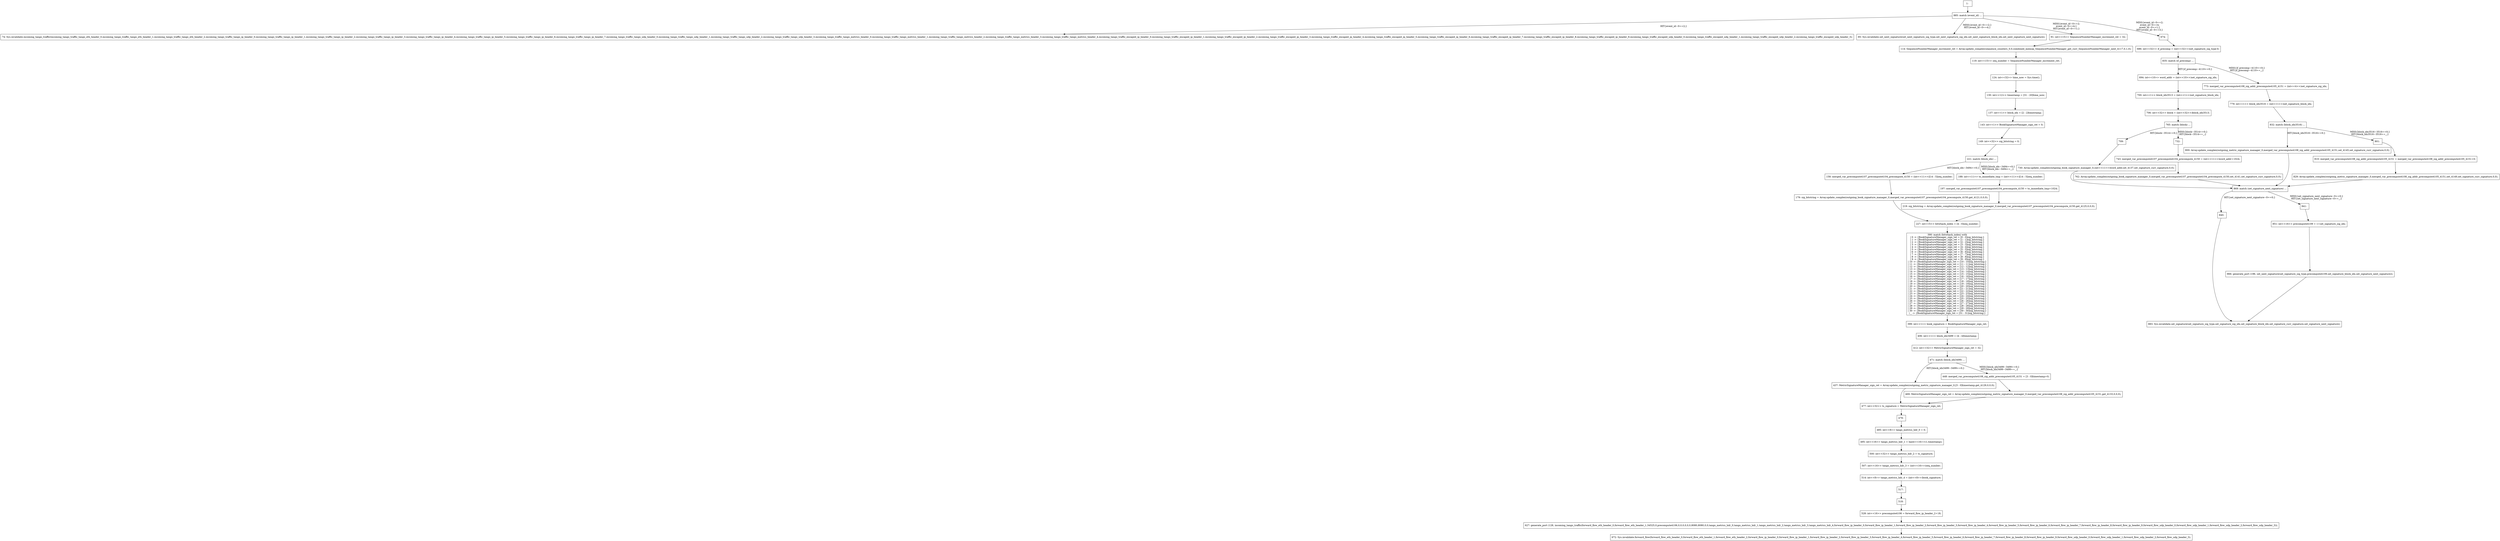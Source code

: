 digraph G {
  "1: " [shape=box, ];
  "74: Sys.invalidate.incoming_tango_traffic(incoming_tango_traffic_tango_eth_header_0,incoming_tango_traffic_tango_eth_header_1,incoming_tango_traffic_tango_eth_header_2,incoming_tango_traffic_tango_ip_header_0,incoming_tango_traffic_tango_ip_header_1,incoming_tango_traffic_tango_ip_header_2,incoming_tango_traffic_tango_ip_header_3,incoming_tango_traffic_tango_ip_header_4,incoming_tango_traffic_tango_ip_header_5,incoming_tango_traffic_tango_ip_header_6,incoming_tango_traffic_tango_ip_header_7,incoming_tango_traffic_tango_udp_header_0,incoming_tango_traffic_tango_udp_header_1,incoming_tango_traffic_tango_udp_header_2,incoming_tango_traffic_tango_udp_header_3,incoming_tango_traffic_tango_metrics_header_0,incoming_tango_traffic_tango_metrics_header_1,incoming_tango_traffic_tango_metrics_header_2,incoming_tango_traffic_tango_metrics_header_3,incoming_tango_traffic_tango_metrics_header_4,incoming_tango_traffic_encaped_ip_header_0,incoming_tango_traffic_encaped_ip_header_1,incoming_tango_traffic_encaped_ip_header_2,incoming_tango_traffic_encaped_ip_header_3,incoming_tango_traffic_encaped_ip_header_4,incoming_tango_traffic_encaped_ip_header_5,incoming_tango_traffic_encaped_ip_header_6,incoming_tango_traffic_encaped_ip_header_7,incoming_tango_traffic_encaped_ip_header_8,incoming_tango_traffic_encaped_ip_header_9,incoming_tango_traffic_encaped_udp_header_0,incoming_tango_traffic_encaped_udp_header_1,incoming_tango_traffic_encaped_udp_header_2,incoming_tango_traffic_encaped_udp_header_3);" [
  shape=box, ];
  "85: Sys.invalidate.set_next_signature(set_next_signature_sig_type,set_next_signature_sig_idx,set_next_signature_block_idx,set_next_signature_next_signature);" [
  shape=box, ];
  "91: int<<15>> SequenceNumberManager_increment_ret = 32;" [shape=box, ];
  "114: SequenceNumberManager_increment_ret = Array.update_complex(sequence_counters_0,0,combined_memop_SequenceNumberManager_get_curr_SequenceNumberManager_next_4117,0,1,0);" [
  shape=box, ];
  "119: int<<15>> seq_number = SequenceNumberManager_increment_ret;" [
  shape=box, ];
  "124: int<<32>> time_now = Sys.time();" [shape=box, ];
  "130: int<<12>> timestamp = [31 : 20]time_now;" [shape=box, ];
  "137: int<<1>> block_idx = [2 : 2]timestamp;" [shape=box, ];
  "143: int<<1>> BookSignatureManager_sign_ret = 0;" [shape=box, ];
  "149: int<<32>> sig_bitstring = 0;" [shape=box, ];
  "158: merged_var_precompute4107_precompute4104_precompute_4150 = (int<<11>>)[14 : 5]seq_number;" [
  shape=box, ];
  "179: sig_bitstring = Array.update_complex(outgoing_book_signature_manager_0,merged_var_precompute4107_precompute4104_precompute_4150,get_4121,0,0,0);" [
  shape=box, ];
  "188: int<<11>> to_immediate_tmp = (int<<11>>)[14 : 5]seq_number;" [
  shape=box, ];
  "197: merged_var_precompute4107_precompute4104_precompute_4150 = to_immediate_tmp+1024;" [
  shape=box, ];
  "219: sig_bitstring = Array.update_complex(outgoing_book_signature_manager_0,merged_var_precompute4107_precompute4104_precompute_4150,get_4125,0,0,0);" [
  shape=box, ];
  "221: match (block_idx) ...
" [shape=box, ];
  "227: int<<5>> bitwhack_index = [4 : 0]seq_number;" [shape=box, ];
  "390: match (bitwhack_index) with
| 0 -> {BookSignatureManager_sign_ret = [0 : 0]sig_bitstring;}
| 1 -> {BookSignatureManager_sign_ret = [1 : 1]sig_bitstring;}
| 2 -> {BookSignatureManager_sign_ret = [2 : 2]sig_bitstring;}
| 3 -> {BookSignatureManager_sign_ret = [3 : 3]sig_bitstring;}
| 4 -> {BookSignatureManager_sign_ret = [4 : 4]sig_bitstring;}
| 5 -> {BookSignatureManager_sign_ret = [5 : 5]sig_bitstring;}
| 6 -> {BookSignatureManager_sign_ret = [6 : 6]sig_bitstring;}
| 7 -> {BookSignatureManager_sign_ret = [7 : 7]sig_bitstring;}
| 8 -> {BookSignatureManager_sign_ret = [8 : 8]sig_bitstring;}
| 9 -> {BookSignatureManager_sign_ret = [9 : 9]sig_bitstring;}
| 10 -> {BookSignatureManager_sign_ret = [10 : 10]sig_bitstring;}
| 11 -> {BookSignatureManager_sign_ret = [11 : 11]sig_bitstring;}
| 12 -> {BookSignatureManager_sign_ret = [12 : 12]sig_bitstring;}
| 13 -> {BookSignatureManager_sign_ret = [13 : 13]sig_bitstring;}
| 14 -> {BookSignatureManager_sign_ret = [14 : 14]sig_bitstring;}
| 15 -> {BookSignatureManager_sign_ret = [15 : 15]sig_bitstring;}
| 16 -> {BookSignatureManager_sign_ret = [16 : 16]sig_bitstring;}
| 17 -> {BookSignatureManager_sign_ret = [17 : 17]sig_bitstring;}
| 18 -> {BookSignatureManager_sign_ret = [18 : 18]sig_bitstring;}
| 19 -> {BookSignatureManager_sign_ret = [19 : 19]sig_bitstring;}
| 20 -> {BookSignatureManager_sign_ret = [20 : 20]sig_bitstring;}
| 21 -> {BookSignatureManager_sign_ret = [21 : 21]sig_bitstring;}
| 22 -> {BookSignatureManager_sign_ret = [22 : 22]sig_bitstring;}
| 23 -> {BookSignatureManager_sign_ret = [23 : 23]sig_bitstring;}
| 24 -> {BookSignatureManager_sign_ret = [24 : 24]sig_bitstring;}
| 25 -> {BookSignatureManager_sign_ret = [25 : 25]sig_bitstring;}
| 26 -> {BookSignatureManager_sign_ret = [26 : 26]sig_bitstring;}
| 27 -> {BookSignatureManager_sign_ret = [27 : 27]sig_bitstring;}
| 28 -> {BookSignatureManager_sign_ret = [28 : 28]sig_bitstring;}
| 29 -> {BookSignatureManager_sign_ret = [29 : 29]sig_bitstring;}
| 30 -> {BookSignatureManager_sign_ret = [30 : 30]sig_bitstring;}
| _ -> {BookSignatureManager_sign_ret = [31 : 31]sig_bitstring;}" [
  shape=box, ];
  "399: int<<1>> book_signature = BookSignatureManager_sign_ret;" [shape=box, ];
  "406: int<<1>> block_idx3499 = [4 : 4]timestamp;" [shape=box, ];
  "412: int<<32>> MetricSignatureManager_sign_ret = 32;" [shape=box, ];
  "437: MetricSignatureManager_sign_ret = Array.update_complex(outgoing_metric_signature_manager_0,[3 : 0]timestamp,get_4129,0,0,0);" [
  shape=box, ];
  "448: merged_var_precompute4108_sig_addr_precompute4105_4151 = [3 : 0]timestamp+0;" [
  shape=box, ];
  "469: MetricSignatureManager_sign_ret = Array.update_complex(outgoing_metric_signature_manager_0,merged_var_precompute4108_sig_addr_precompute4105_4151,get_4133,0,0,0);" [
  shape=box, ];
  "471: match (block_idx3499) ...
" [shape=box, ];
  "477: int<<32>> ts_signature = MetricSignatureManager_sign_ret;" [shape=box,
                                                                    ];
  "479: " [shape=box, ];
  "485: int<<8>> tango_metrics_hdr_0 = 0;" [shape=box, ];
  "495: int<<16>> tango_metrics_hdr_1 = hash<<16>>(1,timestamp);" [shape=box, ];
  "500: int<<32>> tango_metrics_hdr_2 = ts_signature;" [shape=box, ];
  "507: int<<16>> tango_metrics_hdr_3 = (int<<16>>)seq_number;" [shape=box, ];
  "514: int<<8>> tango_metrics_hdr_4 = (int<<8>>)book_signature;" [shape=box, ];
  "517: " [shape=box, ];
  "518: " [shape=box, ];
  "528: int<<16>> precompute4106 = forward_flow_ip_header_2+18;" [shape=box, ];
  "627: generate_port (128, incoming_tango_traffic(forward_flow_eth_header_0,forward_flow_eth_header_1,34525,0,precompute4106,0,0,0,0,0,0,8080,8080,0,0,tango_metrics_hdr_0,tango_metrics_hdr_1,tango_metrics_hdr_2,tango_metrics_hdr_3,tango_metrics_hdr_4,forward_flow_ip_header_0,forward_flow_ip_header_1,forward_flow_ip_header_2,forward_flow_ip_header_3,forward_flow_ip_header_4,forward_flow_ip_header_5,forward_flow_ip_header_6,forward_flow_ip_header_7,forward_flow_ip_header_8,forward_flow_ip_header_9,forward_flow_udp_header_0,forward_flow_udp_header_1,forward_flow_udp_header_2,forward_flow_udp_header_3));" [
  shape=box, ];
  "672: Sys.invalidate.forward_flow(forward_flow_eth_header_0,forward_flow_eth_header_1,forward_flow_eth_header_2,forward_flow_ip_header_0,forward_flow_ip_header_1,forward_flow_ip_header_2,forward_flow_ip_header_3,forward_flow_ip_header_4,forward_flow_ip_header_5,forward_flow_ip_header_6,forward_flow_ip_header_7,forward_flow_ip_header_8,forward_flow_ip_header_9,forward_flow_udp_header_0,forward_flow_udp_header_1,forward_flow_udp_header_2,forward_flow_udp_header_3);" [
  shape=box, ];
  "674: " [shape=box, ];
  "686: int<<32>> if_precomp = (int<<32>>)set_signature_sig_type-0;" [
  shape=box, ];
  "694: int<<10>> word_addr = (int<<10>>)set_signature_sig_idx;" [shape=box, ];
  "700: int<<1>> block_idx3513 = (int<<1>>)set_signature_block_idx;" [
  shape=box, ];
  "706: int<<32>> block = (int<<32>>)block_idx3513;" [shape=box, ];
  "709: " [shape=box, ];
  "730: Array.update_complex(outgoing_book_signature_manager_0,(int<<11>>)word_addr,set_4137,set_signature_curr_signature,0,0);" [
  shape=box, ];
  "732: " [shape=box, ];
  "743: merged_var_precompute4107_precompute4104_precompute_4150 = (int<<11>>)word_addr+1024;" [
  shape=box, ];
  "762: Array.update_complex(outgoing_book_signature_manager_0,merged_var_precompute4107_precompute4104_precompute_4150,set_4141,set_signature_curr_signature,0,0);" [
  shape=box, ];
  "765: match (block) ...
" [shape=box, ];
  "773: merged_var_precompute4108_sig_addr_precompute4105_4151 = (int<<4>>)set_signature_sig_idx;" [
  shape=box, ];
  "779: int<<1>> block_idx3516 = (int<<1>>)set_signature_block_idx;" [
  shape=box, ];
  "800: Array.update_complex(outgoing_metric_signature_manager_0,merged_var_precompute4108_sig_addr_precompute4105_4151,set_4145,set_signature_curr_signature,0,0);" [
  shape=box, ];
  "801: " [shape=box, ];
  "810: merged_var_precompute4108_sig_addr_precompute4105_4151 = merged_var_precompute4108_sig_addr_precompute4105_4151+0;" [
  shape=box, ];
  "829: Array.update_complex(outgoing_metric_signature_manager_0,merged_var_precompute4108_sig_addr_precompute4105_4151,set_4149,set_signature_curr_signature,0,0);" [
  shape=box, ];
  "832: match (block_idx3516) ...
" [shape=box, ];
  "835: match (if_precomp) ...
" [shape=box, ];
  "840: " [shape=box, ];
  "841: " [shape=box, ];
  "851: int<<16>> precompute4109 = 1+set_signature_sig_idx;" [shape=box, ];
  "866: generate_port (196, set_next_signature(set_signature_sig_type,precompute4109,set_signature_block_idx,set_signature_next_signature));" [
  shape=box, ];
  "869: match (set_signature_next_signature) ...
" [shape=box, ];
  "883: Sys.invalidate.set_signature(set_signature_sig_type,set_signature_sig_idx,set_signature_block_idx,set_signature_curr_signature,set_signature_next_signature);" [
  shape=box, ];
  "885: match (event_id) ...
" [shape=box, ];
  
  
  "1: " -> "885: match (event_id) ...
" [label="", ];
  "91: int<<15>> SequenceNumberManager_increment_ret = 32;" -> "114: SequenceNumberManager_increment_ret = Array.update_complex(sequence_counters_0,0,combined_memop_SequenceNumberManager_get_curr_SequenceNumberManager_next_4117,0,1,0);" [
  label="", ];
  "114: SequenceNumberManager_increment_ret = Array.update_complex(sequence_counters_0,0,combined_memop_SequenceNumberManager_get_curr_SequenceNumberManager_next_4117,0,1,0);" -> "119: int<<15>> seq_number = SequenceNumberManager_increment_ret;" [
  label="", ];
  "119: int<<15>> seq_number = SequenceNumberManager_increment_ret;" -> "124: int<<32>> time_now = Sys.time();" [
  label="", ];
  "124: int<<32>> time_now = Sys.time();" -> "130: int<<12>> timestamp = [31 : 20]time_now;" [
  label="", ];
  "130: int<<12>> timestamp = [31 : 20]time_now;" -> "137: int<<1>> block_idx = [2 : 2]timestamp;" [
  label="", ];
  "137: int<<1>> block_idx = [2 : 2]timestamp;" -> "143: int<<1>> BookSignatureManager_sign_ret = 0;" [
  label="", ];
  "143: int<<1>> BookSignatureManager_sign_ret = 0;" -> "149: int<<32>> sig_bitstring = 0;" [
  label="", ];
  "149: int<<32>> sig_bitstring = 0;" -> "221: match (block_idx) ...
" [
  label="", ];
  "158: merged_var_precompute4107_precompute4104_precompute_4150 = (int<<11>>)[14 : 5]seq_number;" -> "179: sig_bitstring = Array.update_complex(outgoing_book_signature_manager_0,merged_var_precompute4107_precompute4104_precompute_4150,get_4121,0,0,0);" [
  label="", ];
  "179: sig_bitstring = Array.update_complex(outgoing_book_signature_manager_0,merged_var_precompute4107_precompute4104_precompute_4150,get_4121,0,0,0);" -> "227: int<<5>> bitwhack_index = [4 : 0]seq_number;" [
  label="", ];
  "188: int<<11>> to_immediate_tmp = (int<<11>>)[14 : 5]seq_number;" -> "197: merged_var_precompute4107_precompute4104_precompute_4150 = to_immediate_tmp+1024;" [
  label="", ];
  "197: merged_var_precompute4107_precompute4104_precompute_4150 = to_immediate_tmp+1024;" -> "219: sig_bitstring = Array.update_complex(outgoing_book_signature_manager_0,merged_var_precompute4107_precompute4104_precompute_4150,get_4125,0,0,0);" [
  label="", ];
  "219: sig_bitstring = Array.update_complex(outgoing_book_signature_manager_0,merged_var_precompute4107_precompute4104_precompute_4150,get_4125,0,0,0);" -> "227: int<<5>> bitwhack_index = [4 : 0]seq_number;" [
  label="", ];
  "221: match (block_idx) ...
" -> "158: merged_var_precompute4107_precompute4104_precompute_4150 = (int<<11>>)[14 : 5]seq_number;" [
  label="HIT{block_idx~3494==0;}", ];
  "221: match (block_idx) ...
" -> "188: int<<11>> to_immediate_tmp = (int<<11>>)[14 : 5]seq_number;" [
  label="MISS{block_idx~3494==0;}
HIT{block_idx~3494==_;}", ];
  "227: int<<5>> bitwhack_index = [4 : 0]seq_number;" -> "390: match (bitwhack_index) with
| 0 -> {BookSignatureManager_sign_ret = [0 : 0]sig_bitstring;}
| 1 -> {BookSignatureManager_sign_ret = [1 : 1]sig_bitstring;}
| 2 -> {BookSignatureManager_sign_ret = [2 : 2]sig_bitstring;}
| 3 -> {BookSignatureManager_sign_ret = [3 : 3]sig_bitstring;}
| 4 -> {BookSignatureManager_sign_ret = [4 : 4]sig_bitstring;}
| 5 -> {BookSignatureManager_sign_ret = [5 : 5]sig_bitstring;}
| 6 -> {BookSignatureManager_sign_ret = [6 : 6]sig_bitstring;}
| 7 -> {BookSignatureManager_sign_ret = [7 : 7]sig_bitstring;}
| 8 -> {BookSignatureManager_sign_ret = [8 : 8]sig_bitstring;}
| 9 -> {BookSignatureManager_sign_ret = [9 : 9]sig_bitstring;}
| 10 -> {BookSignatureManager_sign_ret = [10 : 10]sig_bitstring;}
| 11 -> {BookSignatureManager_sign_ret = [11 : 11]sig_bitstring;}
| 12 -> {BookSignatureManager_sign_ret = [12 : 12]sig_bitstring;}
| 13 -> {BookSignatureManager_sign_ret = [13 : 13]sig_bitstring;}
| 14 -> {BookSignatureManager_sign_ret = [14 : 14]sig_bitstring;}
| 15 -> {BookSignatureManager_sign_ret = [15 : 15]sig_bitstring;}
| 16 -> {BookSignatureManager_sign_ret = [16 : 16]sig_bitstring;}
| 17 -> {BookSignatureManager_sign_ret = [17 : 17]sig_bitstring;}
| 18 -> {BookSignatureManager_sign_ret = [18 : 18]sig_bitstring;}
| 19 -> {BookSignatureManager_sign_ret = [19 : 19]sig_bitstring;}
| 20 -> {BookSignatureManager_sign_ret = [20 : 20]sig_bitstring;}
| 21 -> {BookSignatureManager_sign_ret = [21 : 21]sig_bitstring;}
| 22 -> {BookSignatureManager_sign_ret = [22 : 22]sig_bitstring;}
| 23 -> {BookSignatureManager_sign_ret = [23 : 23]sig_bitstring;}
| 24 -> {BookSignatureManager_sign_ret = [24 : 24]sig_bitstring;}
| 25 -> {BookSignatureManager_sign_ret = [25 : 25]sig_bitstring;}
| 26 -> {BookSignatureManager_sign_ret = [26 : 26]sig_bitstring;}
| 27 -> {BookSignatureManager_sign_ret = [27 : 27]sig_bitstring;}
| 28 -> {BookSignatureManager_sign_ret = [28 : 28]sig_bitstring;}
| 29 -> {BookSignatureManager_sign_ret = [29 : 29]sig_bitstring;}
| 30 -> {BookSignatureManager_sign_ret = [30 : 30]sig_bitstring;}
| _ -> {BookSignatureManager_sign_ret = [31 : 31]sig_bitstring;}" [
  label="", ];
  "390: match (bitwhack_index) with
| 0 -> {BookSignatureManager_sign_ret = [0 : 0]sig_bitstring;}
| 1 -> {BookSignatureManager_sign_ret = [1 : 1]sig_bitstring;}
| 2 -> {BookSignatureManager_sign_ret = [2 : 2]sig_bitstring;}
| 3 -> {BookSignatureManager_sign_ret = [3 : 3]sig_bitstring;}
| 4 -> {BookSignatureManager_sign_ret = [4 : 4]sig_bitstring;}
| 5 -> {BookSignatureManager_sign_ret = [5 : 5]sig_bitstring;}
| 6 -> {BookSignatureManager_sign_ret = [6 : 6]sig_bitstring;}
| 7 -> {BookSignatureManager_sign_ret = [7 : 7]sig_bitstring;}
| 8 -> {BookSignatureManager_sign_ret = [8 : 8]sig_bitstring;}
| 9 -> {BookSignatureManager_sign_ret = [9 : 9]sig_bitstring;}
| 10 -> {BookSignatureManager_sign_ret = [10 : 10]sig_bitstring;}
| 11 -> {BookSignatureManager_sign_ret = [11 : 11]sig_bitstring;}
| 12 -> {BookSignatureManager_sign_ret = [12 : 12]sig_bitstring;}
| 13 -> {BookSignatureManager_sign_ret = [13 : 13]sig_bitstring;}
| 14 -> {BookSignatureManager_sign_ret = [14 : 14]sig_bitstring;}
| 15 -> {BookSignatureManager_sign_ret = [15 : 15]sig_bitstring;}
| 16 -> {BookSignatureManager_sign_ret = [16 : 16]sig_bitstring;}
| 17 -> {BookSignatureManager_sign_ret = [17 : 17]sig_bitstring;}
| 18 -> {BookSignatureManager_sign_ret = [18 : 18]sig_bitstring;}
| 19 -> {BookSignatureManager_sign_ret = [19 : 19]sig_bitstring;}
| 20 -> {BookSignatureManager_sign_ret = [20 : 20]sig_bitstring;}
| 21 -> {BookSignatureManager_sign_ret = [21 : 21]sig_bitstring;}
| 22 -> {BookSignatureManager_sign_ret = [22 : 22]sig_bitstring;}
| 23 -> {BookSignatureManager_sign_ret = [23 : 23]sig_bitstring;}
| 24 -> {BookSignatureManager_sign_ret = [24 : 24]sig_bitstring;}
| 25 -> {BookSignatureManager_sign_ret = [25 : 25]sig_bitstring;}
| 26 -> {BookSignatureManager_sign_ret = [26 : 26]sig_bitstring;}
| 27 -> {BookSignatureManager_sign_ret = [27 : 27]sig_bitstring;}
| 28 -> {BookSignatureManager_sign_ret = [28 : 28]sig_bitstring;}
| 29 -> {BookSignatureManager_sign_ret = [29 : 29]sig_bitstring;}
| 30 -> {BookSignatureManager_sign_ret = [30 : 30]sig_bitstring;}
| _ -> {BookSignatureManager_sign_ret = [31 : 31]sig_bitstring;}" -> "399: int<<1>> book_signature = BookSignatureManager_sign_ret;" [
  label="", ];
  "399: int<<1>> book_signature = BookSignatureManager_sign_ret;" -> "406: int<<1>> block_idx3499 = [4 : 4]timestamp;" [
  label="", ];
  "406: int<<1>> block_idx3499 = [4 : 4]timestamp;" -> "412: int<<32>> MetricSignatureManager_sign_ret = 32;" [
  label="", ];
  "412: int<<32>> MetricSignatureManager_sign_ret = 32;" -> "471: match (block_idx3499) ...
" [
  label="", ];
  "437: MetricSignatureManager_sign_ret = Array.update_complex(outgoing_metric_signature_manager_0,[3 : 0]timestamp,get_4129,0,0,0);" -> "477: int<<32>> ts_signature = MetricSignatureManager_sign_ret;" [
  label="", ];
  "448: merged_var_precompute4108_sig_addr_precompute4105_4151 = [3 : 0]timestamp+0;" -> "469: MetricSignatureManager_sign_ret = Array.update_complex(outgoing_metric_signature_manager_0,merged_var_precompute4108_sig_addr_precompute4105_4151,get_4133,0,0,0);" [
  label="", ];
  "469: MetricSignatureManager_sign_ret = Array.update_complex(outgoing_metric_signature_manager_0,merged_var_precompute4108_sig_addr_precompute4105_4151,get_4133,0,0,0);" -> "477: int<<32>> ts_signature = MetricSignatureManager_sign_ret;" [
  label="", ];
  "471: match (block_idx3499) ...
" -> "437: MetricSignatureManager_sign_ret = Array.update_complex(outgoing_metric_signature_manager_0,[3 : 0]timestamp,get_4129,0,0,0);" [
  label="HIT{block_idx3499~3499==0;}", ];
  "471: match (block_idx3499) ...
" -> "448: merged_var_precompute4108_sig_addr_precompute4105_4151 = [3 : 0]timestamp+0;" [
  label="MISS{block_idx3499~3499==0;}
HIT{block_idx3499~3499==_;}", ];
  "477: int<<32>> ts_signature = MetricSignatureManager_sign_ret;" -> "479: " [
  label="", ];
  "479: " -> "485: int<<8>> tango_metrics_hdr_0 = 0;" [label="", ];
  "485: int<<8>> tango_metrics_hdr_0 = 0;" -> "495: int<<16>> tango_metrics_hdr_1 = hash<<16>>(1,timestamp);" [
  label="", ];
  "495: int<<16>> tango_metrics_hdr_1 = hash<<16>>(1,timestamp);" -> "500: int<<32>> tango_metrics_hdr_2 = ts_signature;" [
  label="", ];
  "500: int<<32>> tango_metrics_hdr_2 = ts_signature;" -> "507: int<<16>> tango_metrics_hdr_3 = (int<<16>>)seq_number;" [
  label="", ];
  "507: int<<16>> tango_metrics_hdr_3 = (int<<16>>)seq_number;" -> "514: int<<8>> tango_metrics_hdr_4 = (int<<8>>)book_signature;" [
  label="", ];
  "514: int<<8>> tango_metrics_hdr_4 = (int<<8>>)book_signature;" -> "517: " [
  label="", ];
  "517: " -> "518: " [label="", ];
  "518: " -> "528: int<<16>> precompute4106 = forward_flow_ip_header_2+18;" [
  label="", ];
  "528: int<<16>> precompute4106 = forward_flow_ip_header_2+18;" -> "627: generate_port (128, incoming_tango_traffic(forward_flow_eth_header_0,forward_flow_eth_header_1,34525,0,precompute4106,0,0,0,0,0,0,8080,8080,0,0,tango_metrics_hdr_0,tango_metrics_hdr_1,tango_metrics_hdr_2,tango_metrics_hdr_3,tango_metrics_hdr_4,forward_flow_ip_header_0,forward_flow_ip_header_1,forward_flow_ip_header_2,forward_flow_ip_header_3,forward_flow_ip_header_4,forward_flow_ip_header_5,forward_flow_ip_header_6,forward_flow_ip_header_7,forward_flow_ip_header_8,forward_flow_ip_header_9,forward_flow_udp_header_0,forward_flow_udp_header_1,forward_flow_udp_header_2,forward_flow_udp_header_3));" [
  label="", ];
  "627: generate_port (128, incoming_tango_traffic(forward_flow_eth_header_0,forward_flow_eth_header_1,34525,0,precompute4106,0,0,0,0,0,0,8080,8080,0,0,tango_metrics_hdr_0,tango_metrics_hdr_1,tango_metrics_hdr_2,tango_metrics_hdr_3,tango_metrics_hdr_4,forward_flow_ip_header_0,forward_flow_ip_header_1,forward_flow_ip_header_2,forward_flow_ip_header_3,forward_flow_ip_header_4,forward_flow_ip_header_5,forward_flow_ip_header_6,forward_flow_ip_header_7,forward_flow_ip_header_8,forward_flow_ip_header_9,forward_flow_udp_header_0,forward_flow_udp_header_1,forward_flow_udp_header_2,forward_flow_udp_header_3));" -> "672: Sys.invalidate.forward_flow(forward_flow_eth_header_0,forward_flow_eth_header_1,forward_flow_eth_header_2,forward_flow_ip_header_0,forward_flow_ip_header_1,forward_flow_ip_header_2,forward_flow_ip_header_3,forward_flow_ip_header_4,forward_flow_ip_header_5,forward_flow_ip_header_6,forward_flow_ip_header_7,forward_flow_ip_header_8,forward_flow_ip_header_9,forward_flow_udp_header_0,forward_flow_udp_header_1,forward_flow_udp_header_2,forward_flow_udp_header_3);" [
  label="", ];
  "674: " -> "686: int<<32>> if_precomp = (int<<32>>)set_signature_sig_type-0;" [
  label="", ];
  "686: int<<32>> if_precomp = (int<<32>>)set_signature_sig_type-0;" -> "835: match (if_precomp) ...
" [
  label="", ];
  "694: int<<10>> word_addr = (int<<10>>)set_signature_sig_idx;" -> "700: int<<1>> block_idx3513 = (int<<1>>)set_signature_block_idx;" [
  label="", ];
  "700: int<<1>> block_idx3513 = (int<<1>>)set_signature_block_idx;" -> "706: int<<32>> block = (int<<32>>)block_idx3513;" [
  label="", ];
  "706: int<<32>> block = (int<<32>>)block_idx3513;" -> "765: match (block) ...
" [
  label="", ];
  "709: " -> "730: Array.update_complex(outgoing_book_signature_manager_0,(int<<11>>)word_addr,set_4137,set_signature_curr_signature,0,0);" [
  label="", ];
  "730: Array.update_complex(outgoing_book_signature_manager_0,(int<<11>>)word_addr,set_4137,set_signature_curr_signature,0,0);" -> "869: match (set_signature_next_signature) ...
" [
  label="", ];
  "732: " -> "743: merged_var_precompute4107_precompute4104_precompute_4150 = (int<<11>>)word_addr+1024;" [
  label="", ];
  "743: merged_var_precompute4107_precompute4104_precompute_4150 = (int<<11>>)word_addr+1024;" -> "762: Array.update_complex(outgoing_book_signature_manager_0,merged_var_precompute4107_precompute4104_precompute_4150,set_4141,set_signature_curr_signature,0,0);" [
  label="", ];
  "762: Array.update_complex(outgoing_book_signature_manager_0,merged_var_precompute4107_precompute4104_precompute_4150,set_4141,set_signature_curr_signature,0,0);" -> "869: match (set_signature_next_signature) ...
" [
  label="", ];
  "765: match (block) ...
" -> "709: " [label="HIT{block~3514==0;}", ];
  "765: match (block) ...
" -> "732: " [label="MISS{block~3514==0;}
HIT{block~3514==_;}",
                                        ];
  "773: merged_var_precompute4108_sig_addr_precompute4105_4151 = (int<<4>>)set_signature_sig_idx;" -> "779: int<<1>> block_idx3516 = (int<<1>>)set_signature_block_idx;" [
  label="", ];
  "779: int<<1>> block_idx3516 = (int<<1>>)set_signature_block_idx;" -> "832: match (block_idx3516) ...
" [
  label="", ];
  "800: Array.update_complex(outgoing_metric_signature_manager_0,merged_var_precompute4108_sig_addr_precompute4105_4151,set_4145,set_signature_curr_signature,0,0);" -> "869: match (set_signature_next_signature) ...
" [
  label="", ];
  "801: " -> "810: merged_var_precompute4108_sig_addr_precompute4105_4151 = merged_var_precompute4108_sig_addr_precompute4105_4151+0;" [
  label="", ];
  "810: merged_var_precompute4108_sig_addr_precompute4105_4151 = merged_var_precompute4108_sig_addr_precompute4105_4151+0;" -> "829: Array.update_complex(outgoing_metric_signature_manager_0,merged_var_precompute4108_sig_addr_precompute4105_4151,set_4149,set_signature_curr_signature,0,0);" [
  label="", ];
  "829: Array.update_complex(outgoing_metric_signature_manager_0,merged_var_precompute4108_sig_addr_precompute4105_4151,set_4149,set_signature_curr_signature,0,0);" -> "869: match (set_signature_next_signature) ...
" [
  label="", ];
  "832: match (block_idx3516) ...
" -> "800: Array.update_complex(outgoing_metric_signature_manager_0,merged_var_precompute4108_sig_addr_precompute4105_4151,set_4145,set_signature_curr_signature,0,0);" [
  label="HIT{block_idx3516~3516==0;}", ];
  "832: match (block_idx3516) ...
" -> "801: " [label="MISS{block_idx3516~3516==0;}
HIT{block_idx3516~3516==_;}",
                                                ];
  "835: match (if_precomp) ...
" -> "694: int<<10>> word_addr = (int<<10>>)set_signature_sig_idx;" [
  label="HIT{if_precomp~4110==0;}", ];
  "835: match (if_precomp) ...
" -> "773: merged_var_precompute4108_sig_addr_precompute4105_4151 = (int<<4>>)set_signature_sig_idx;" [
  label="MISS{if_precomp~4110==0;}
HIT{if_precomp~4110==_;}", ];
  "840: " -> "883: Sys.invalidate.set_signature(set_signature_sig_type,set_signature_sig_idx,set_signature_block_idx,set_signature_curr_signature,set_signature_next_signature);" [
  label="", ];
  "841: " -> "851: int<<16>> precompute4109 = 1+set_signature_sig_idx;" [
  label="", ];
  "851: int<<16>> precompute4109 = 1+set_signature_sig_idx;" -> "866: generate_port (196, set_next_signature(set_signature_sig_type,precompute4109,set_signature_block_idx,set_signature_next_signature));" [
  label="", ];
  "866: generate_port (196, set_next_signature(set_signature_sig_type,precompute4109,set_signature_block_idx,set_signature_next_signature));" -> "883: Sys.invalidate.set_signature(set_signature_sig_type,set_signature_sig_idx,set_signature_block_idx,set_signature_curr_signature,set_signature_next_signature);" [
  label="", ];
  "869: match (set_signature_next_signature) ...
" -> "840: " [label="HIT{set_signature_next_signature~0==0;}",
                                                               ];
  "869: match (set_signature_next_signature) ...
" -> "841: " [label="MISS{set_signature_next_signature~0==0;}
HIT{set_signature_next_signature~0==_;}",
                                                               ];
  "885: match (event_id) ...
" -> "74: Sys.invalidate.incoming_tango_traffic(incoming_tango_traffic_tango_eth_header_0,incoming_tango_traffic_tango_eth_header_1,incoming_tango_traffic_tango_eth_header_2,incoming_tango_traffic_tango_ip_header_0,incoming_tango_traffic_tango_ip_header_1,incoming_tango_traffic_tango_ip_header_2,incoming_tango_traffic_tango_ip_header_3,incoming_tango_traffic_tango_ip_header_4,incoming_tango_traffic_tango_ip_header_5,incoming_tango_traffic_tango_ip_header_6,incoming_tango_traffic_tango_ip_header_7,incoming_tango_traffic_tango_udp_header_0,incoming_tango_traffic_tango_udp_header_1,incoming_tango_traffic_tango_udp_header_2,incoming_tango_traffic_tango_udp_header_3,incoming_tango_traffic_tango_metrics_header_0,incoming_tango_traffic_tango_metrics_header_1,incoming_tango_traffic_tango_metrics_header_2,incoming_tango_traffic_tango_metrics_header_3,incoming_tango_traffic_tango_metrics_header_4,incoming_tango_traffic_encaped_ip_header_0,incoming_tango_traffic_encaped_ip_header_1,incoming_tango_traffic_encaped_ip_header_2,incoming_tango_traffic_encaped_ip_header_3,incoming_tango_traffic_encaped_ip_header_4,incoming_tango_traffic_encaped_ip_header_5,incoming_tango_traffic_encaped_ip_header_6,incoming_tango_traffic_encaped_ip_header_7,incoming_tango_traffic_encaped_ip_header_8,incoming_tango_traffic_encaped_ip_header_9,incoming_tango_traffic_encaped_udp_header_0,incoming_tango_traffic_encaped_udp_header_1,incoming_tango_traffic_encaped_udp_header_2,incoming_tango_traffic_encaped_udp_header_3);" [
  label="HIT{event_id~0==2;}", ];
  "885: match (event_id) ...
" -> "85: Sys.invalidate.set_next_signature(set_next_signature_sig_type,set_next_signature_sig_idx,set_next_signature_block_idx,set_next_signature_next_signature);" [
  label="MISS{event_id~0==2;}
HIT{event_id~0==4;}", ];
  "885: match (event_id) ...
" -> "91: int<<15>> SequenceNumberManager_increment_ret = 32;" [
  label="MISS{event_id~0==2;
event_id~0==4;}
HIT{event_id~0==1;}", ];
  "885: match (event_id) ...
" -> "674: " [label="MISS{event_id~0==2;
event_id~0==4;
event_id~0==1;}
HIT{event_id~0==3;}",
                                           ];
  
  }